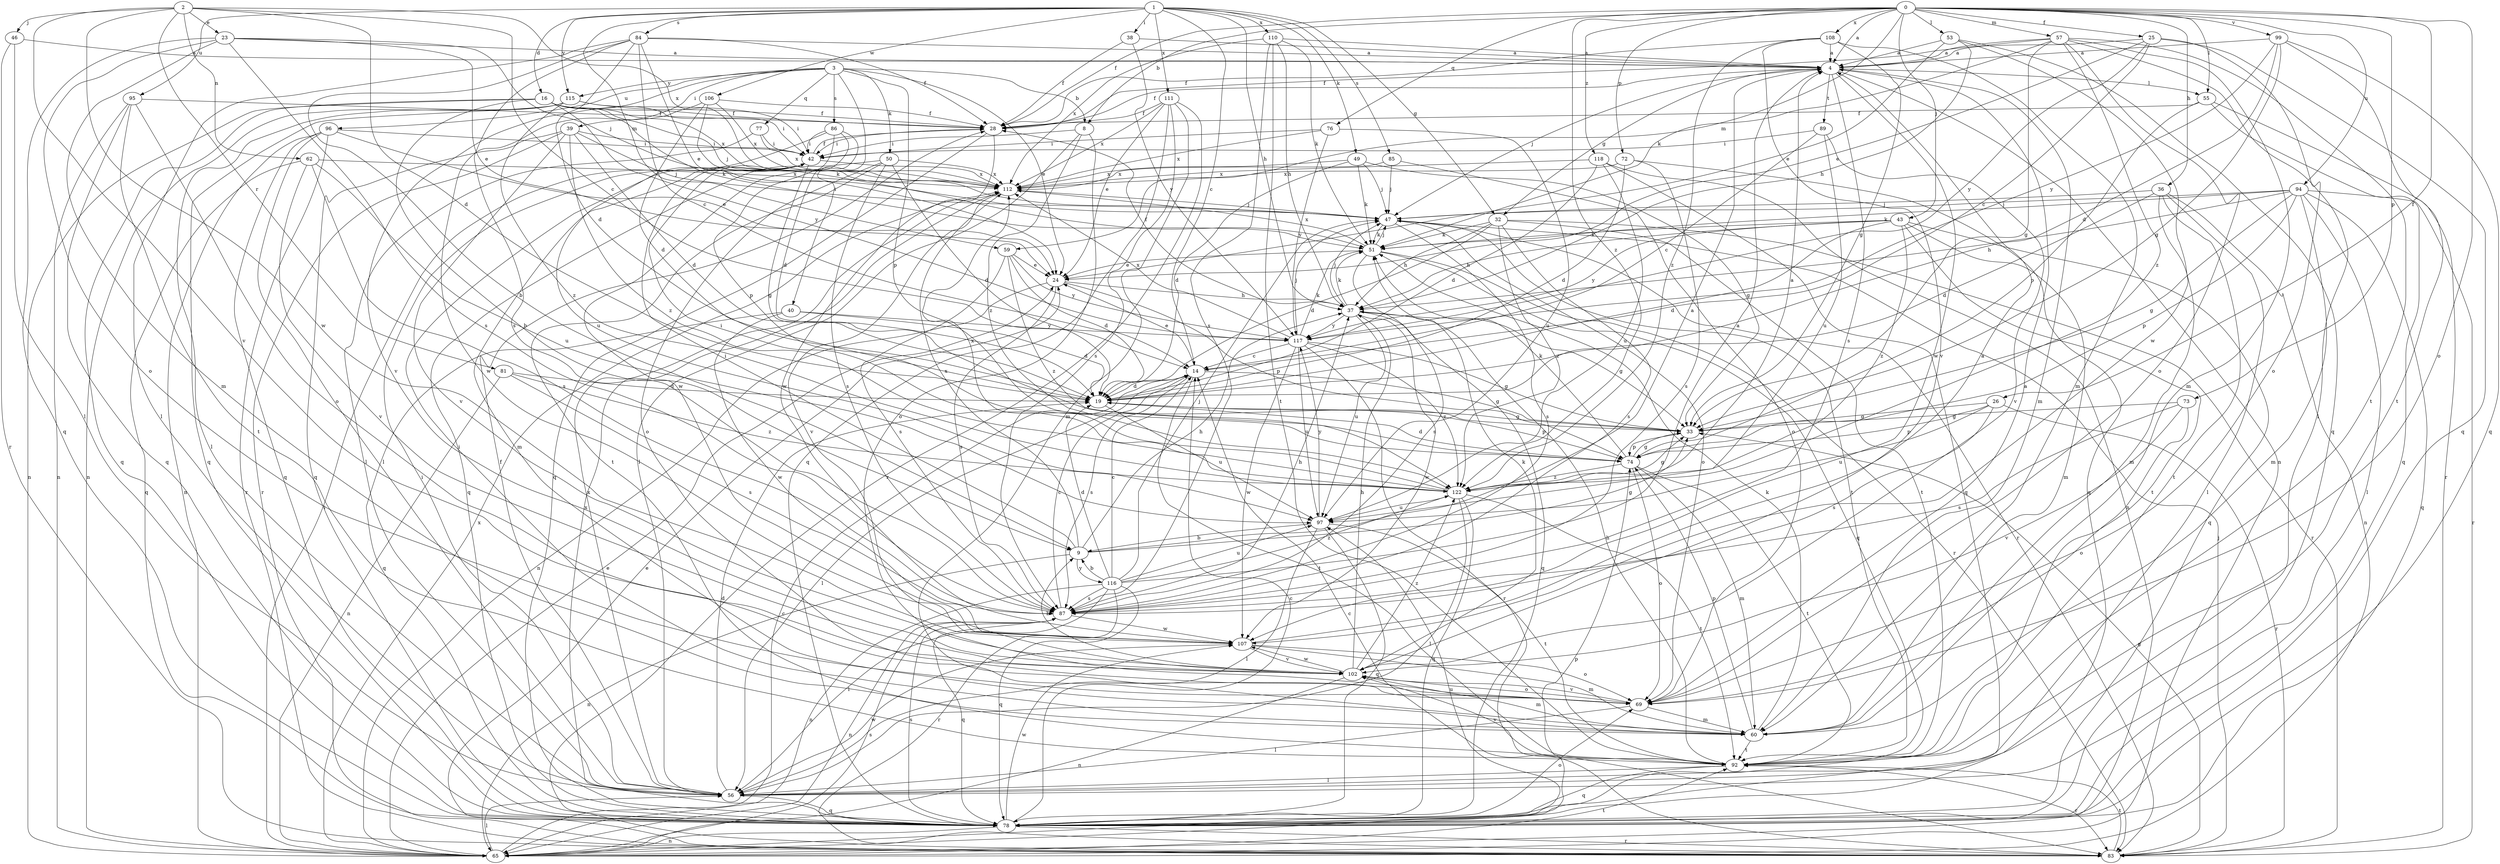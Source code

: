 strict digraph  {
0;
1;
2;
3;
4;
8;
9;
14;
16;
19;
23;
24;
25;
26;
28;
32;
33;
36;
37;
38;
39;
40;
42;
43;
46;
47;
49;
50;
51;
53;
55;
56;
57;
59;
60;
62;
65;
69;
72;
73;
74;
76;
77;
78;
81;
83;
84;
85;
86;
87;
89;
92;
94;
95;
96;
97;
99;
102;
106;
107;
108;
110;
111;
112;
115;
116;
117;
118;
122;
0 -> 4  [label=a];
0 -> 8  [label=b];
0 -> 25  [label=f];
0 -> 26  [label=f];
0 -> 28  [label=f];
0 -> 36  [label=h];
0 -> 43  [label=j];
0 -> 53  [label=l];
0 -> 55  [label=l];
0 -> 57  [label=m];
0 -> 59  [label=m];
0 -> 69  [label=o];
0 -> 72  [label=p];
0 -> 73  [label=p];
0 -> 76  [label=q];
0 -> 94  [label=u];
0 -> 99  [label=v];
0 -> 108  [label=x];
0 -> 118  [label=z];
0 -> 122  [label=z];
1 -> 14  [label=c];
1 -> 16  [label=d];
1 -> 32  [label=g];
1 -> 37  [label=h];
1 -> 38  [label=i];
1 -> 49  [label=k];
1 -> 59  [label=m];
1 -> 84  [label=s];
1 -> 85  [label=s];
1 -> 95  [label=u];
1 -> 106  [label=w];
1 -> 110  [label=x];
1 -> 111  [label=x];
1 -> 115  [label=y];
2 -> 14  [label=c];
2 -> 19  [label=d];
2 -> 23  [label=e];
2 -> 46  [label=j];
2 -> 62  [label=n];
2 -> 81  [label=r];
2 -> 102  [label=v];
2 -> 107  [label=w];
2 -> 112  [label=x];
3 -> 8  [label=b];
3 -> 24  [label=e];
3 -> 39  [label=i];
3 -> 40  [label=i];
3 -> 50  [label=k];
3 -> 74  [label=p];
3 -> 77  [label=q];
3 -> 86  [label=s];
3 -> 96  [label=u];
3 -> 102  [label=v];
3 -> 115  [label=y];
4 -> 28  [label=f];
4 -> 32  [label=g];
4 -> 47  [label=j];
4 -> 55  [label=l];
4 -> 60  [label=m];
4 -> 65  [label=n];
4 -> 87  [label=s];
4 -> 89  [label=t];
4 -> 107  [label=w];
8 -> 42  [label=i];
8 -> 56  [label=l];
8 -> 69  [label=o];
8 -> 122  [label=z];
9 -> 4  [label=a];
9 -> 33  [label=g];
9 -> 37  [label=h];
9 -> 42  [label=i];
9 -> 65  [label=n];
9 -> 112  [label=x];
9 -> 116  [label=y];
14 -> 19  [label=d];
14 -> 24  [label=e];
14 -> 33  [label=g];
14 -> 56  [label=l];
14 -> 87  [label=s];
14 -> 92  [label=t];
16 -> 9  [label=b];
16 -> 28  [label=f];
16 -> 42  [label=i];
16 -> 47  [label=j];
16 -> 51  [label=k];
16 -> 65  [label=n];
16 -> 78  [label=q];
16 -> 112  [label=x];
16 -> 117  [label=y];
19 -> 33  [label=g];
19 -> 74  [label=p];
19 -> 97  [label=u];
23 -> 4  [label=a];
23 -> 24  [label=e];
23 -> 47  [label=j];
23 -> 60  [label=m];
23 -> 69  [label=o];
23 -> 78  [label=q];
23 -> 87  [label=s];
24 -> 37  [label=h];
24 -> 65  [label=n];
24 -> 74  [label=p];
24 -> 87  [label=s];
25 -> 4  [label=a];
25 -> 14  [label=c];
25 -> 24  [label=e];
25 -> 69  [label=o];
25 -> 78  [label=q];
25 -> 117  [label=y];
26 -> 33  [label=g];
26 -> 74  [label=p];
26 -> 83  [label=r];
26 -> 87  [label=s];
26 -> 97  [label=u];
28 -> 42  [label=i];
28 -> 78  [label=q];
28 -> 107  [label=w];
32 -> 19  [label=d];
32 -> 37  [label=h];
32 -> 51  [label=k];
32 -> 83  [label=r];
32 -> 87  [label=s];
32 -> 92  [label=t];
32 -> 122  [label=z];
33 -> 74  [label=p];
36 -> 19  [label=d];
36 -> 47  [label=j];
36 -> 56  [label=l];
36 -> 60  [label=m];
36 -> 65  [label=n];
36 -> 92  [label=t];
37 -> 28  [label=f];
37 -> 33  [label=g];
37 -> 47  [label=j];
37 -> 51  [label=k];
37 -> 78  [label=q];
37 -> 97  [label=u];
37 -> 107  [label=w];
37 -> 117  [label=y];
38 -> 4  [label=a];
38 -> 28  [label=f];
38 -> 117  [label=y];
39 -> 19  [label=d];
39 -> 42  [label=i];
39 -> 47  [label=j];
39 -> 78  [label=q];
39 -> 83  [label=r];
39 -> 102  [label=v];
39 -> 122  [label=z];
40 -> 19  [label=d];
40 -> 78  [label=q];
40 -> 107  [label=w];
40 -> 117  [label=y];
42 -> 28  [label=f];
42 -> 33  [label=g];
42 -> 60  [label=m];
42 -> 112  [label=x];
43 -> 19  [label=d];
43 -> 37  [label=h];
43 -> 51  [label=k];
43 -> 60  [label=m];
43 -> 78  [label=q];
43 -> 92  [label=t];
43 -> 117  [label=y];
43 -> 122  [label=z];
46 -> 4  [label=a];
46 -> 56  [label=l];
46 -> 83  [label=r];
47 -> 51  [label=k];
47 -> 69  [label=o];
47 -> 83  [label=r];
47 -> 87  [label=s];
47 -> 92  [label=t];
49 -> 19  [label=d];
49 -> 33  [label=g];
49 -> 47  [label=j];
49 -> 51  [label=k];
49 -> 112  [label=x];
50 -> 19  [label=d];
50 -> 69  [label=o];
50 -> 78  [label=q];
50 -> 87  [label=s];
50 -> 92  [label=t];
50 -> 112  [label=x];
51 -> 24  [label=e];
51 -> 47  [label=j];
51 -> 78  [label=q];
51 -> 83  [label=r];
51 -> 87  [label=s];
51 -> 112  [label=x];
53 -> 4  [label=a];
53 -> 24  [label=e];
53 -> 37  [label=h];
53 -> 78  [label=q];
53 -> 107  [label=w];
55 -> 28  [label=f];
55 -> 74  [label=p];
55 -> 78  [label=q];
55 -> 83  [label=r];
56 -> 19  [label=d];
56 -> 28  [label=f];
56 -> 42  [label=i];
56 -> 78  [label=q];
56 -> 107  [label=w];
56 -> 112  [label=x];
57 -> 4  [label=a];
57 -> 28  [label=f];
57 -> 33  [label=g];
57 -> 51  [label=k];
57 -> 56  [label=l];
57 -> 60  [label=m];
57 -> 69  [label=o];
57 -> 92  [label=t];
57 -> 122  [label=z];
59 -> 19  [label=d];
59 -> 24  [label=e];
59 -> 87  [label=s];
59 -> 117  [label=y];
59 -> 122  [label=z];
60 -> 42  [label=i];
60 -> 51  [label=k];
60 -> 74  [label=p];
60 -> 92  [label=t];
62 -> 78  [label=q];
62 -> 87  [label=s];
62 -> 97  [label=u];
62 -> 102  [label=v];
62 -> 112  [label=x];
65 -> 14  [label=c];
65 -> 24  [label=e];
65 -> 42  [label=i];
65 -> 56  [label=l];
65 -> 74  [label=p];
65 -> 87  [label=s];
65 -> 92  [label=t];
65 -> 97  [label=u];
65 -> 112  [label=x];
69 -> 4  [label=a];
69 -> 56  [label=l];
69 -> 60  [label=m];
69 -> 102  [label=v];
72 -> 19  [label=d];
72 -> 78  [label=q];
72 -> 87  [label=s];
72 -> 112  [label=x];
73 -> 33  [label=g];
73 -> 69  [label=o];
73 -> 87  [label=s];
73 -> 102  [label=v];
74 -> 19  [label=d];
74 -> 33  [label=g];
74 -> 51  [label=k];
74 -> 60  [label=m];
74 -> 69  [label=o];
74 -> 92  [label=t];
74 -> 122  [label=z];
76 -> 42  [label=i];
76 -> 97  [label=u];
76 -> 112  [label=x];
76 -> 117  [label=y];
77 -> 42  [label=i];
77 -> 56  [label=l];
77 -> 112  [label=x];
78 -> 14  [label=c];
78 -> 65  [label=n];
78 -> 69  [label=o];
78 -> 83  [label=r];
78 -> 87  [label=s];
78 -> 107  [label=w];
78 -> 112  [label=x];
81 -> 19  [label=d];
81 -> 65  [label=n];
81 -> 87  [label=s];
81 -> 122  [label=z];
83 -> 14  [label=c];
83 -> 24  [label=e];
83 -> 33  [label=g];
83 -> 47  [label=j];
83 -> 92  [label=t];
84 -> 4  [label=a];
84 -> 9  [label=b];
84 -> 14  [label=c];
84 -> 19  [label=d];
84 -> 24  [label=e];
84 -> 28  [label=f];
84 -> 56  [label=l];
84 -> 87  [label=s];
85 -> 47  [label=j];
85 -> 69  [label=o];
85 -> 112  [label=x];
86 -> 19  [label=d];
86 -> 42  [label=i];
86 -> 74  [label=p];
86 -> 97  [label=u];
86 -> 107  [label=w];
87 -> 14  [label=c];
87 -> 37  [label=h];
87 -> 65  [label=n];
87 -> 78  [label=q];
87 -> 107  [label=w];
89 -> 14  [label=c];
89 -> 42  [label=i];
89 -> 97  [label=u];
89 -> 102  [label=v];
92 -> 37  [label=h];
92 -> 56  [label=l];
92 -> 78  [label=q];
92 -> 83  [label=r];
92 -> 102  [label=v];
94 -> 33  [label=g];
94 -> 37  [label=h];
94 -> 47  [label=j];
94 -> 51  [label=k];
94 -> 56  [label=l];
94 -> 60  [label=m];
94 -> 74  [label=p];
94 -> 78  [label=q];
94 -> 83  [label=r];
95 -> 28  [label=f];
95 -> 65  [label=n];
95 -> 69  [label=o];
95 -> 78  [label=q];
95 -> 92  [label=t];
96 -> 24  [label=e];
96 -> 42  [label=i];
96 -> 56  [label=l];
96 -> 65  [label=n];
96 -> 78  [label=q];
96 -> 83  [label=r];
97 -> 9  [label=b];
97 -> 56  [label=l];
97 -> 78  [label=q];
97 -> 92  [label=t];
97 -> 117  [label=y];
99 -> 4  [label=a];
99 -> 19  [label=d];
99 -> 33  [label=g];
99 -> 78  [label=q];
99 -> 92  [label=t];
99 -> 117  [label=y];
102 -> 9  [label=b];
102 -> 37  [label=h];
102 -> 51  [label=k];
102 -> 60  [label=m];
102 -> 65  [label=n];
102 -> 69  [label=o];
102 -> 107  [label=w];
102 -> 122  [label=z];
106 -> 19  [label=d];
106 -> 28  [label=f];
106 -> 51  [label=k];
106 -> 107  [label=w];
106 -> 112  [label=x];
107 -> 4  [label=a];
107 -> 60  [label=m];
107 -> 69  [label=o];
107 -> 102  [label=v];
108 -> 4  [label=a];
108 -> 28  [label=f];
108 -> 33  [label=g];
108 -> 60  [label=m];
108 -> 102  [label=v];
108 -> 122  [label=z];
110 -> 4  [label=a];
110 -> 37  [label=h];
110 -> 51  [label=k];
110 -> 87  [label=s];
110 -> 92  [label=t];
110 -> 112  [label=x];
111 -> 24  [label=e];
111 -> 28  [label=f];
111 -> 60  [label=m];
111 -> 78  [label=q];
111 -> 83  [label=r];
111 -> 87  [label=s];
111 -> 112  [label=x];
112 -> 47  [label=j];
112 -> 102  [label=v];
115 -> 28  [label=f];
115 -> 42  [label=i];
115 -> 56  [label=l];
115 -> 65  [label=n];
115 -> 78  [label=q];
115 -> 122  [label=z];
116 -> 4  [label=a];
116 -> 9  [label=b];
116 -> 14  [label=c];
116 -> 19  [label=d];
116 -> 47  [label=j];
116 -> 56  [label=l];
116 -> 65  [label=n];
116 -> 78  [label=q];
116 -> 83  [label=r];
116 -> 87  [label=s];
116 -> 97  [label=u];
116 -> 122  [label=z];
117 -> 14  [label=c];
117 -> 33  [label=g];
117 -> 47  [label=j];
117 -> 51  [label=k];
117 -> 83  [label=r];
117 -> 97  [label=u];
117 -> 107  [label=w];
117 -> 112  [label=x];
117 -> 122  [label=z];
118 -> 19  [label=d];
118 -> 65  [label=n];
118 -> 78  [label=q];
118 -> 97  [label=u];
118 -> 112  [label=x];
122 -> 4  [label=a];
122 -> 33  [label=g];
122 -> 42  [label=i];
122 -> 56  [label=l];
122 -> 78  [label=q];
122 -> 92  [label=t];
122 -> 97  [label=u];
122 -> 112  [label=x];
}
